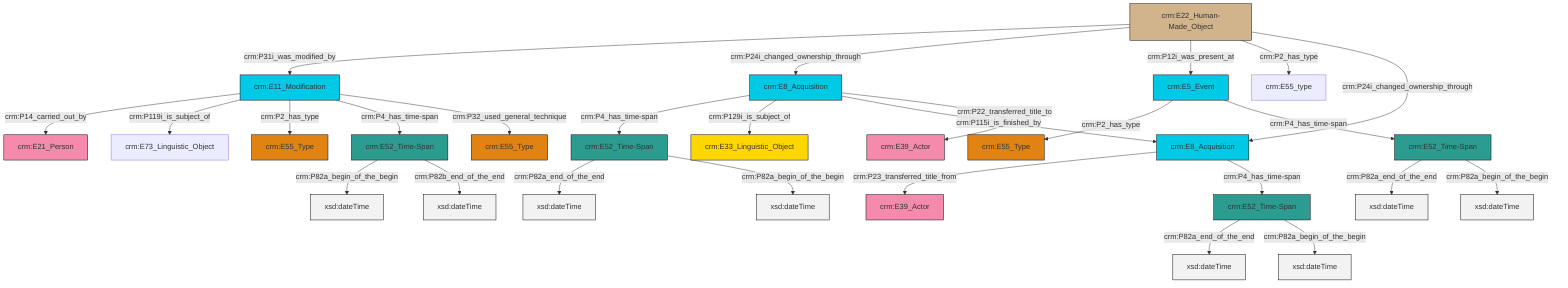 graph TD
classDef Literal fill:#f2f2f2,stroke:#000000;
classDef CRM_Entity fill:#FFFFFF,stroke:#000000;
classDef Temporal_Entity fill:#00C9E6, stroke:#000000;
classDef Type fill:#E18312, stroke:#000000;
classDef Time-Span fill:#2C9C91, stroke:#000000;
classDef Appellation fill:#FFEB7F, stroke:#000000;
classDef Place fill:#008836, stroke:#000000;
classDef Persistent_Item fill:#B266B2, stroke:#000000;
classDef Conceptual_Object fill:#FFD700, stroke:#000000;
classDef Physical_Thing fill:#D2B48C, stroke:#000000;
classDef Actor fill:#f58aad, stroke:#000000;
classDef PC_Classes fill:#4ce600, stroke:#000000;
classDef Multi fill:#cccccc,stroke:#000000;

0["crm:E52_Time-Span"]:::Time-Span -->|crm:P82a_end_of_the_end| 1[xsd:dateTime]:::Literal
2["crm:E5_Event"]:::Temporal_Entity -->|crm:P2_has_type| 3["crm:E55_Type"]:::Type
9["crm:E11_Modification"]:::Temporal_Entity -->|crm:P14_carried_out_by| 4["crm:E21_Person"]:::Actor
6["crm:E52_Time-Span"]:::Time-Span -->|crm:P82a_begin_of_the_begin| 10[xsd:dateTime]:::Literal
12["crm:E8_Acquisition"]:::Temporal_Entity -->|crm:P4_has_time-span| 14["crm:E52_Time-Span"]:::Time-Span
0["crm:E52_Time-Span"]:::Time-Span -->|crm:P82a_begin_of_the_begin| 15[xsd:dateTime]:::Literal
16["crm:E52_Time-Span"]:::Time-Span -->|crm:P82a_end_of_the_end| 17[xsd:dateTime]:::Literal
18["crm:E22_Human-Made_Object"]:::Physical_Thing -->|crm:P31i_was_modified_by| 9["crm:E11_Modification"]:::Temporal_Entity
14["crm:E52_Time-Span"]:::Time-Span -->|crm:P82a_end_of_the_end| 19[xsd:dateTime]:::Literal
2["crm:E5_Event"]:::Temporal_Entity -->|crm:P4_has_time-span| 0["crm:E52_Time-Span"]:::Time-Span
12["crm:E8_Acquisition"]:::Temporal_Entity -->|crm:P129i_is_subject_of| 22["crm:E33_Linguistic_Object"]:::Conceptual_Object
12["crm:E8_Acquisition"]:::Temporal_Entity -->|crm:P115i_is_finished_by| 25["crm:E8_Acquisition"]:::Temporal_Entity
18["crm:E22_Human-Made_Object"]:::Physical_Thing -->|crm:P24i_changed_ownership_through| 12["crm:E8_Acquisition"]:::Temporal_Entity
9["crm:E11_Modification"]:::Temporal_Entity -->|crm:P119i_is_subject_of| 26["crm:E73_Linguistic_Object"]:::Default
9["crm:E11_Modification"]:::Temporal_Entity -->|crm:P2_has_type| 27["crm:E55_Type"]:::Type
6["crm:E52_Time-Span"]:::Time-Span -->|crm:P82b_end_of_the_end| 29[xsd:dateTime]:::Literal
18["crm:E22_Human-Made_Object"]:::Physical_Thing -->|crm:P12i_was_present_at| 2["crm:E5_Event"]:::Temporal_Entity
18["crm:E22_Human-Made_Object"]:::Physical_Thing -->|crm:P2_has_type| 31["crm:E55_type"]:::Default
12["crm:E8_Acquisition"]:::Temporal_Entity -->|crm:P22_transferred_title_to| 32["crm:E39_Actor"]:::Actor
25["crm:E8_Acquisition"]:::Temporal_Entity -->|crm:P23_transferred_title_from| 34["crm:E39_Actor"]:::Actor
16["crm:E52_Time-Span"]:::Time-Span -->|crm:P82a_begin_of_the_begin| 36[xsd:dateTime]:::Literal
9["crm:E11_Modification"]:::Temporal_Entity -->|crm:P4_has_time-span| 6["crm:E52_Time-Span"]:::Time-Span
9["crm:E11_Modification"]:::Temporal_Entity -->|crm:P32_used_general_technique| 23["crm:E55_Type"]:::Type
14["crm:E52_Time-Span"]:::Time-Span -->|crm:P82a_begin_of_the_begin| 40[xsd:dateTime]:::Literal
25["crm:E8_Acquisition"]:::Temporal_Entity -->|crm:P4_has_time-span| 16["crm:E52_Time-Span"]:::Time-Span
18["crm:E22_Human-Made_Object"]:::Physical_Thing -->|crm:P24i_changed_ownership_through| 25["crm:E8_Acquisition"]:::Temporal_Entity